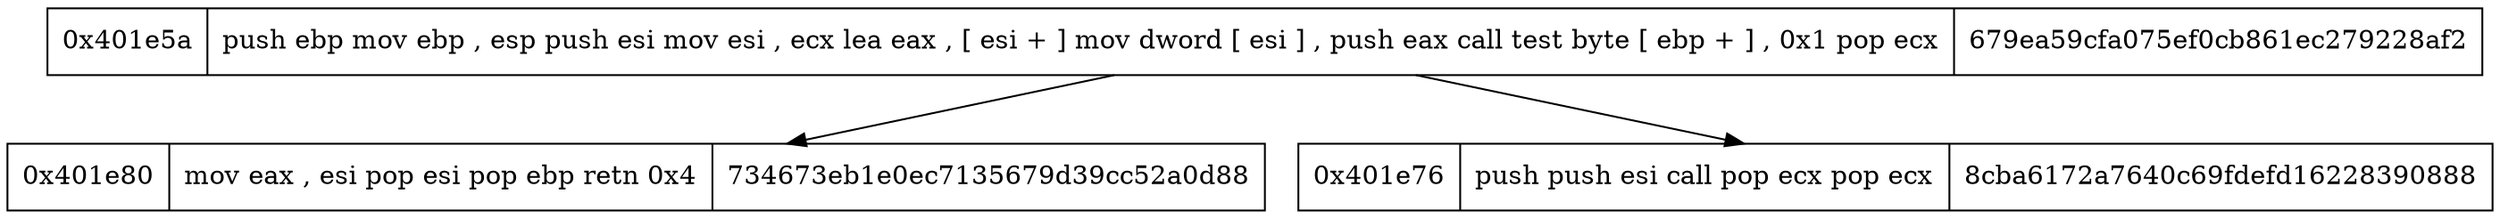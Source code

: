 digraph{
node [shape=record];
"0x401e5a"[label="0x401e5a|  push ebp
 mov ebp ,  esp
 push esi
 mov esi ,  ecx
 lea eax ,   [ esi + ]
 mov dword  [ esi ] , 
 push eax
 call
 test byte  [ ebp + ] ,  0x1
 pop ecx
| 679ea59cfa075ef0cb861ec279228af2"] "0x401e5a" -> "0x401e80""0x401e5a" -> "0x401e76""0x401e80"[label="0x401e80|  mov eax ,  esi
 pop esi
 pop ebp
 retn 0x4
| 734673eb1e0ec7135679d39cc52a0d88"] "0x401e76"[label="0x401e76|  push
 push esi
 call
 pop ecx
 pop ecx
| 8cba6172a7640c69fdefd16228390888"] }